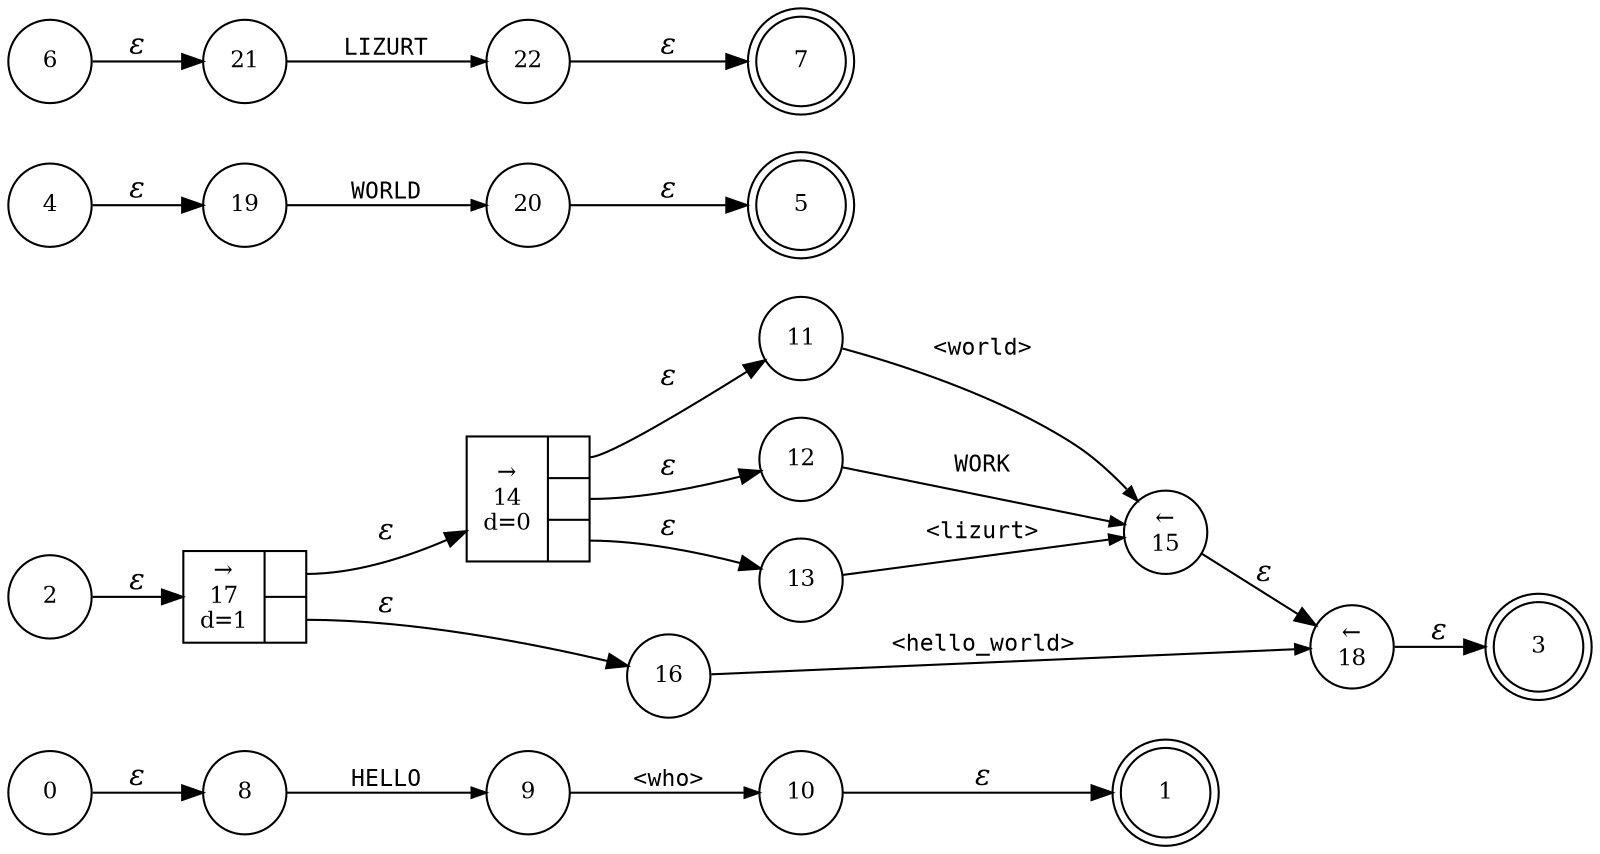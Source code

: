 digraph ATN { rankdir=LR;

s1[fontsize=11, label="1", shape=doublecircle, fixedsize=true, width=.6];
s0[fontsize=11,label="0", shape=circle, fixedsize=true, width=.55, peripheries=1];
s8[fontsize=11,label="8", shape=circle, fixedsize=true, width=.55, peripheries=1];
s9[fontsize=11,label="9", shape=circle, fixedsize=true, width=.55, peripheries=1];
s10[fontsize=11,label="10", shape=circle, fixedsize=true, width=.55, peripheries=1];
s0 -> s8 [fontname="Times-Italic", label="&epsilon;"];
s8 -> s9 [fontsize=11, fontname="Courier", arrowsize=.7, label = "HELLO", arrowhead = normal];
s9 -> s10 [fontsize=11, fontname="Courier", arrowsize=.7, label = "<who>", arrowhead = normal];
s10 -> s1 [fontname="Times-Italic", label="&epsilon;"];


s3[fontsize=11, label="3", shape=doublecircle, fixedsize=true, width=.6];
s16[fontsize=11,label="16", shape=circle, fixedsize=true, width=.55, peripheries=1];
s17[fontsize=11,label="{&rarr;\n17\nd=1|{<p0>|<p1>}}", shape=record, fixedsize=false, peripheries=1];
s2[fontsize=11,label="2", shape=circle, fixedsize=true, width=.55, peripheries=1];
s18[fontsize=11,label="&larr;\n18", shape=circle, fixedsize=true, width=.55, peripheries=1];
s11[fontsize=11,label="11", shape=circle, fixedsize=true, width=.55, peripheries=1];
s12[fontsize=11,label="12", shape=circle, fixedsize=true, width=.55, peripheries=1];
s13[fontsize=11,label="13", shape=circle, fixedsize=true, width=.55, peripheries=1];
s14[fontsize=11,label="{&rarr;\n14\nd=0|{<p0>|<p1>|<p2>}}", shape=record, fixedsize=false, peripheries=1];
s15[fontsize=11,label="&larr;\n15", shape=circle, fixedsize=true, width=.55, peripheries=1];
s2 -> s17 [fontname="Times-Italic", label="&epsilon;"];
s17:p0 -> s14 [fontname="Times-Italic", label="&epsilon;"];
s17:p1 -> s16 [fontname="Times-Italic", label="&epsilon;"];
s14:p0 -> s11 [fontname="Times-Italic", label="&epsilon;"];
s14:p1 -> s12 [fontname="Times-Italic", label="&epsilon;"];
s14:p2 -> s13 [fontname="Times-Italic", label="&epsilon;"];
s16 -> s18 [fontsize=11, fontname="Courier", arrowsize=.7, label = "<hello_world>", arrowhead = normal];
s11 -> s15 [fontsize=11, fontname="Courier", arrowsize=.7, label = "<world>", arrowhead = normal];
s12 -> s15 [fontsize=11, fontname="Courier", arrowsize=.7, label = "WORK", arrowhead = normal];
s13 -> s15 [fontsize=11, fontname="Courier", arrowsize=.7, label = "<lizurt>", arrowhead = normal];
s18 -> s3 [fontname="Times-Italic", label="&epsilon;"];
s15 -> s18 [fontname="Times-Italic", label="&epsilon;"];


s5[fontsize=11, label="5", shape=doublecircle, fixedsize=true, width=.6];
s19[fontsize=11,label="19", shape=circle, fixedsize=true, width=.55, peripheries=1];
s4[fontsize=11,label="4", shape=circle, fixedsize=true, width=.55, peripheries=1];
s20[fontsize=11,label="20", shape=circle, fixedsize=true, width=.55, peripheries=1];
s4 -> s19 [fontname="Times-Italic", label="&epsilon;"];
s19 -> s20 [fontsize=11, fontname="Courier", arrowsize=.7, label = "WORLD", arrowhead = normal];
s20 -> s5 [fontname="Times-Italic", label="&epsilon;"];


s7[fontsize=11, label="7", shape=doublecircle, fixedsize=true, width=.6];
s21[fontsize=11,label="21", shape=circle, fixedsize=true, width=.55, peripheries=1];
s6[fontsize=11,label="6", shape=circle, fixedsize=true, width=.55, peripheries=1];
s22[fontsize=11,label="22", shape=circle, fixedsize=true, width=.55, peripheries=1];
s6 -> s21 [fontname="Times-Italic", label="&epsilon;"];
s21 -> s22 [fontsize=11, fontname="Courier", arrowsize=.7, label = "LIZURT", arrowhead = normal];
s22 -> s7 [fontname="Times-Italic", label="&epsilon;"];
}